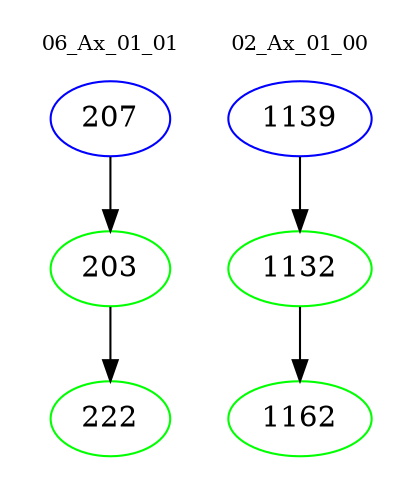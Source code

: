 digraph{
subgraph cluster_0 {
color = white
label = "06_Ax_01_01";
fontsize=10;
T0_207 [label="207", color="blue"]
T0_207 -> T0_203 [color="black"]
T0_203 [label="203", color="green"]
T0_203 -> T0_222 [color="black"]
T0_222 [label="222", color="green"]
}
subgraph cluster_1 {
color = white
label = "02_Ax_01_00";
fontsize=10;
T1_1139 [label="1139", color="blue"]
T1_1139 -> T1_1132 [color="black"]
T1_1132 [label="1132", color="green"]
T1_1132 -> T1_1162 [color="black"]
T1_1162 [label="1162", color="green"]
}
}
